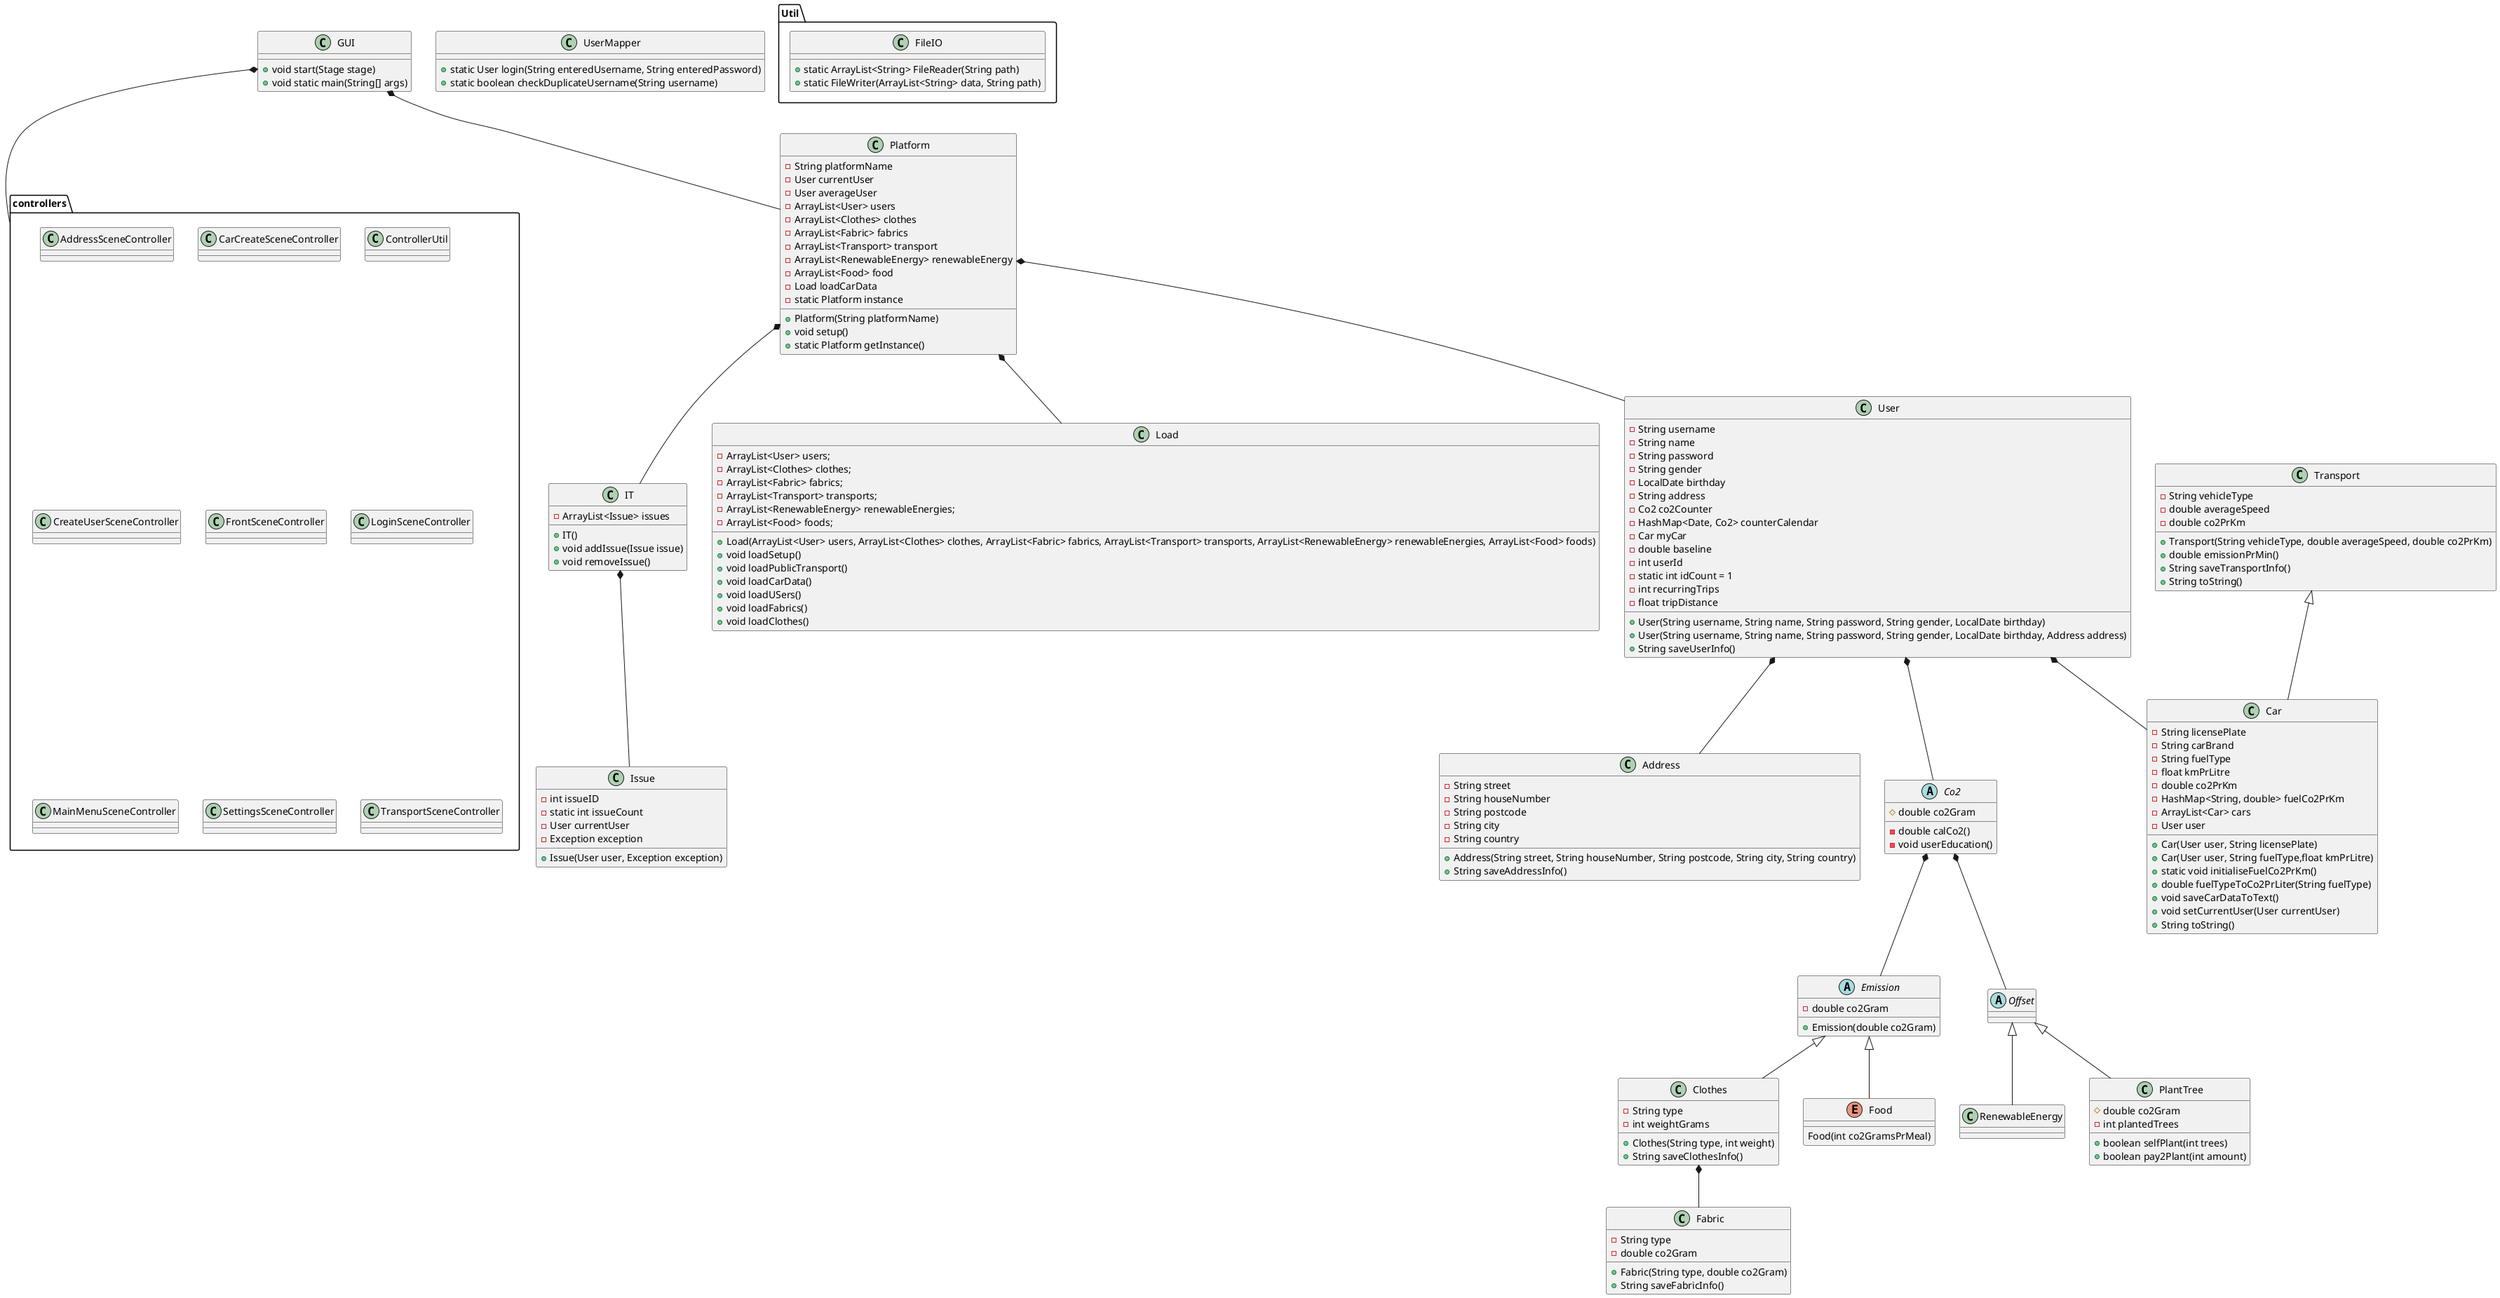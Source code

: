 @startuml
'https://plantuml.com/class-diagram

class Address{
- String street
- String houseNumber
- String postcode
- String city
- String country
+ Address(String street, String houseNumber, String postcode, String city, String country)
+ String saveAddressInfo()
}

class Car{
- String licensePlate
- String carBrand
- String fuelType
- float kmPrLitre
- double co2PrKm
- HashMap<String, double> fuelCo2PrKm
- ArrayList<Car> cars
- User user
+ Car(User user, String licensePlate)
+ Car(User user, String fuelType,float kmPrLitre)
+ static void initialiseFuelCo2PrKm()
+ double fuelTypeToCo2PrLiter(String fuelType)
+ void saveCarDataToText()
+ void setCurrentUser(User currentUser)
+ String toString()
}

class Clothes{
- String type
- int weightGrams
+ Clothes(String type, int weight)
+ String saveClothesInfo()
}

abstract Co2{
# double co2Gram
- double calCo2()
- void userEducation()
}

abstract Emission{
- double co2Gram
+ Emission(double co2Gram)
}

class Fabric{
- String type
- double co2Gram
+ Fabric(String type, double co2Gram)
+ String saveFabricInfo()
}

package "Util"{
class FileIO{
+ static ArrayList<String> FileReader(String path)
+ static FileWriter(ArrayList<String> data, String path)
}
}

enum Food{
Food(int co2GramsPrMeal)
}

class GUI{
+ void start(Stage stage)
+ void static main(String[] args)
}

class Issue{
- int issueID
- static int issueCount
- User currentUser
- Exception exception
+ Issue(User user, Exception exception)
}

class IT{
- ArrayList<Issue> issues
+ IT()
+ void addIssue(Issue issue)
+ void removeIssue()
}

class Load{
- ArrayList<User> users;
- ArrayList<Clothes> clothes;
- ArrayList<Fabric> fabrics;
- ArrayList<Transport> transports;
- ArrayList<RenewableEnergy> renewableEnergies;
- ArrayList<Food> foods;
+ Load(ArrayList<User> users, ArrayList<Clothes> clothes, ArrayList<Fabric> fabrics, ArrayList<Transport> transports, ArrayList<RenewableEnergy> renewableEnergies, ArrayList<Food> foods)
+ void loadSetup()
+ void loadPublicTransport()
+ void loadCarData()
+ void loadUSers()
+ void loadFabrics()
+ void loadClothes()
}

abstract Offset{
}

class Platform{
- String platformName
- User currentUser
- User averageUser
- ArrayList<User> users
- ArrayList<Clothes> clothes
- ArrayList<Fabric> fabrics
- ArrayList<Transport> transport
- ArrayList<RenewableEnergy> renewableEnergy
- ArrayList<Food> food
- Load loadCarData
- static Platform instance
+ Platform(String platformName)
+ void setup()
+ static Platform getInstance()
}

class RenewableEnergy{
}

class Transport{
- String vehicleType
- double averageSpeed
- double co2PrKm
+ Transport(String vehicleType, double averageSpeed, double co2PrKm)
+ double emissionPrMin()
+ String saveTransportInfo()
+ String toString()
}

class User{
- String username
- String name
- String password
- String gender
- LocalDate birthday
- String address
- Co2 co2Counter
- HashMap<Date, Co2> counterCalendar
- Car myCar
- double baseline
- int userId
- static int idCount = 1
- int recurringTrips
- float tripDistance
+ User(String username, String name, String password, String gender, LocalDate birthday)
+ User(String username, String name, String password, String gender, LocalDate birthday, Address address)
+ String saveUserInfo()
}

class UserMapper{
+ static User login(String enteredUsername, String enteredPassword)
+ static boolean checkDuplicateUsername(String username)
}

class PlantTree{
# double co2Gram
- int plantedTrees
+ boolean selfPlant(int trees)
+ boolean pay2Plant(int amount)
}

GUI *-- Platform

Emission <|-- Clothes
Emission <|-- Food

Platform *-- User
Platform *-- Load
Platform *-- IT

IT *-- Issue

User *-- Car
User *-- Co2
User *-- Address

Clothes *-- Fabric

Co2 *-- Emission
Co2 *-- Offset

Offset <|-- RenewableEnergy

Offset <|-- PlantTree

Transport <|-- Car

GUI *-- "controllers"

package "controllers"{
class AddressSceneController
class CarCreateSceneController
class ControllerUtil
class CreateUserSceneController
class FrontSceneController
class LoginSceneController
class MainMenuSceneController
class SettingsSceneController
class TransportSceneController
}

@enduml